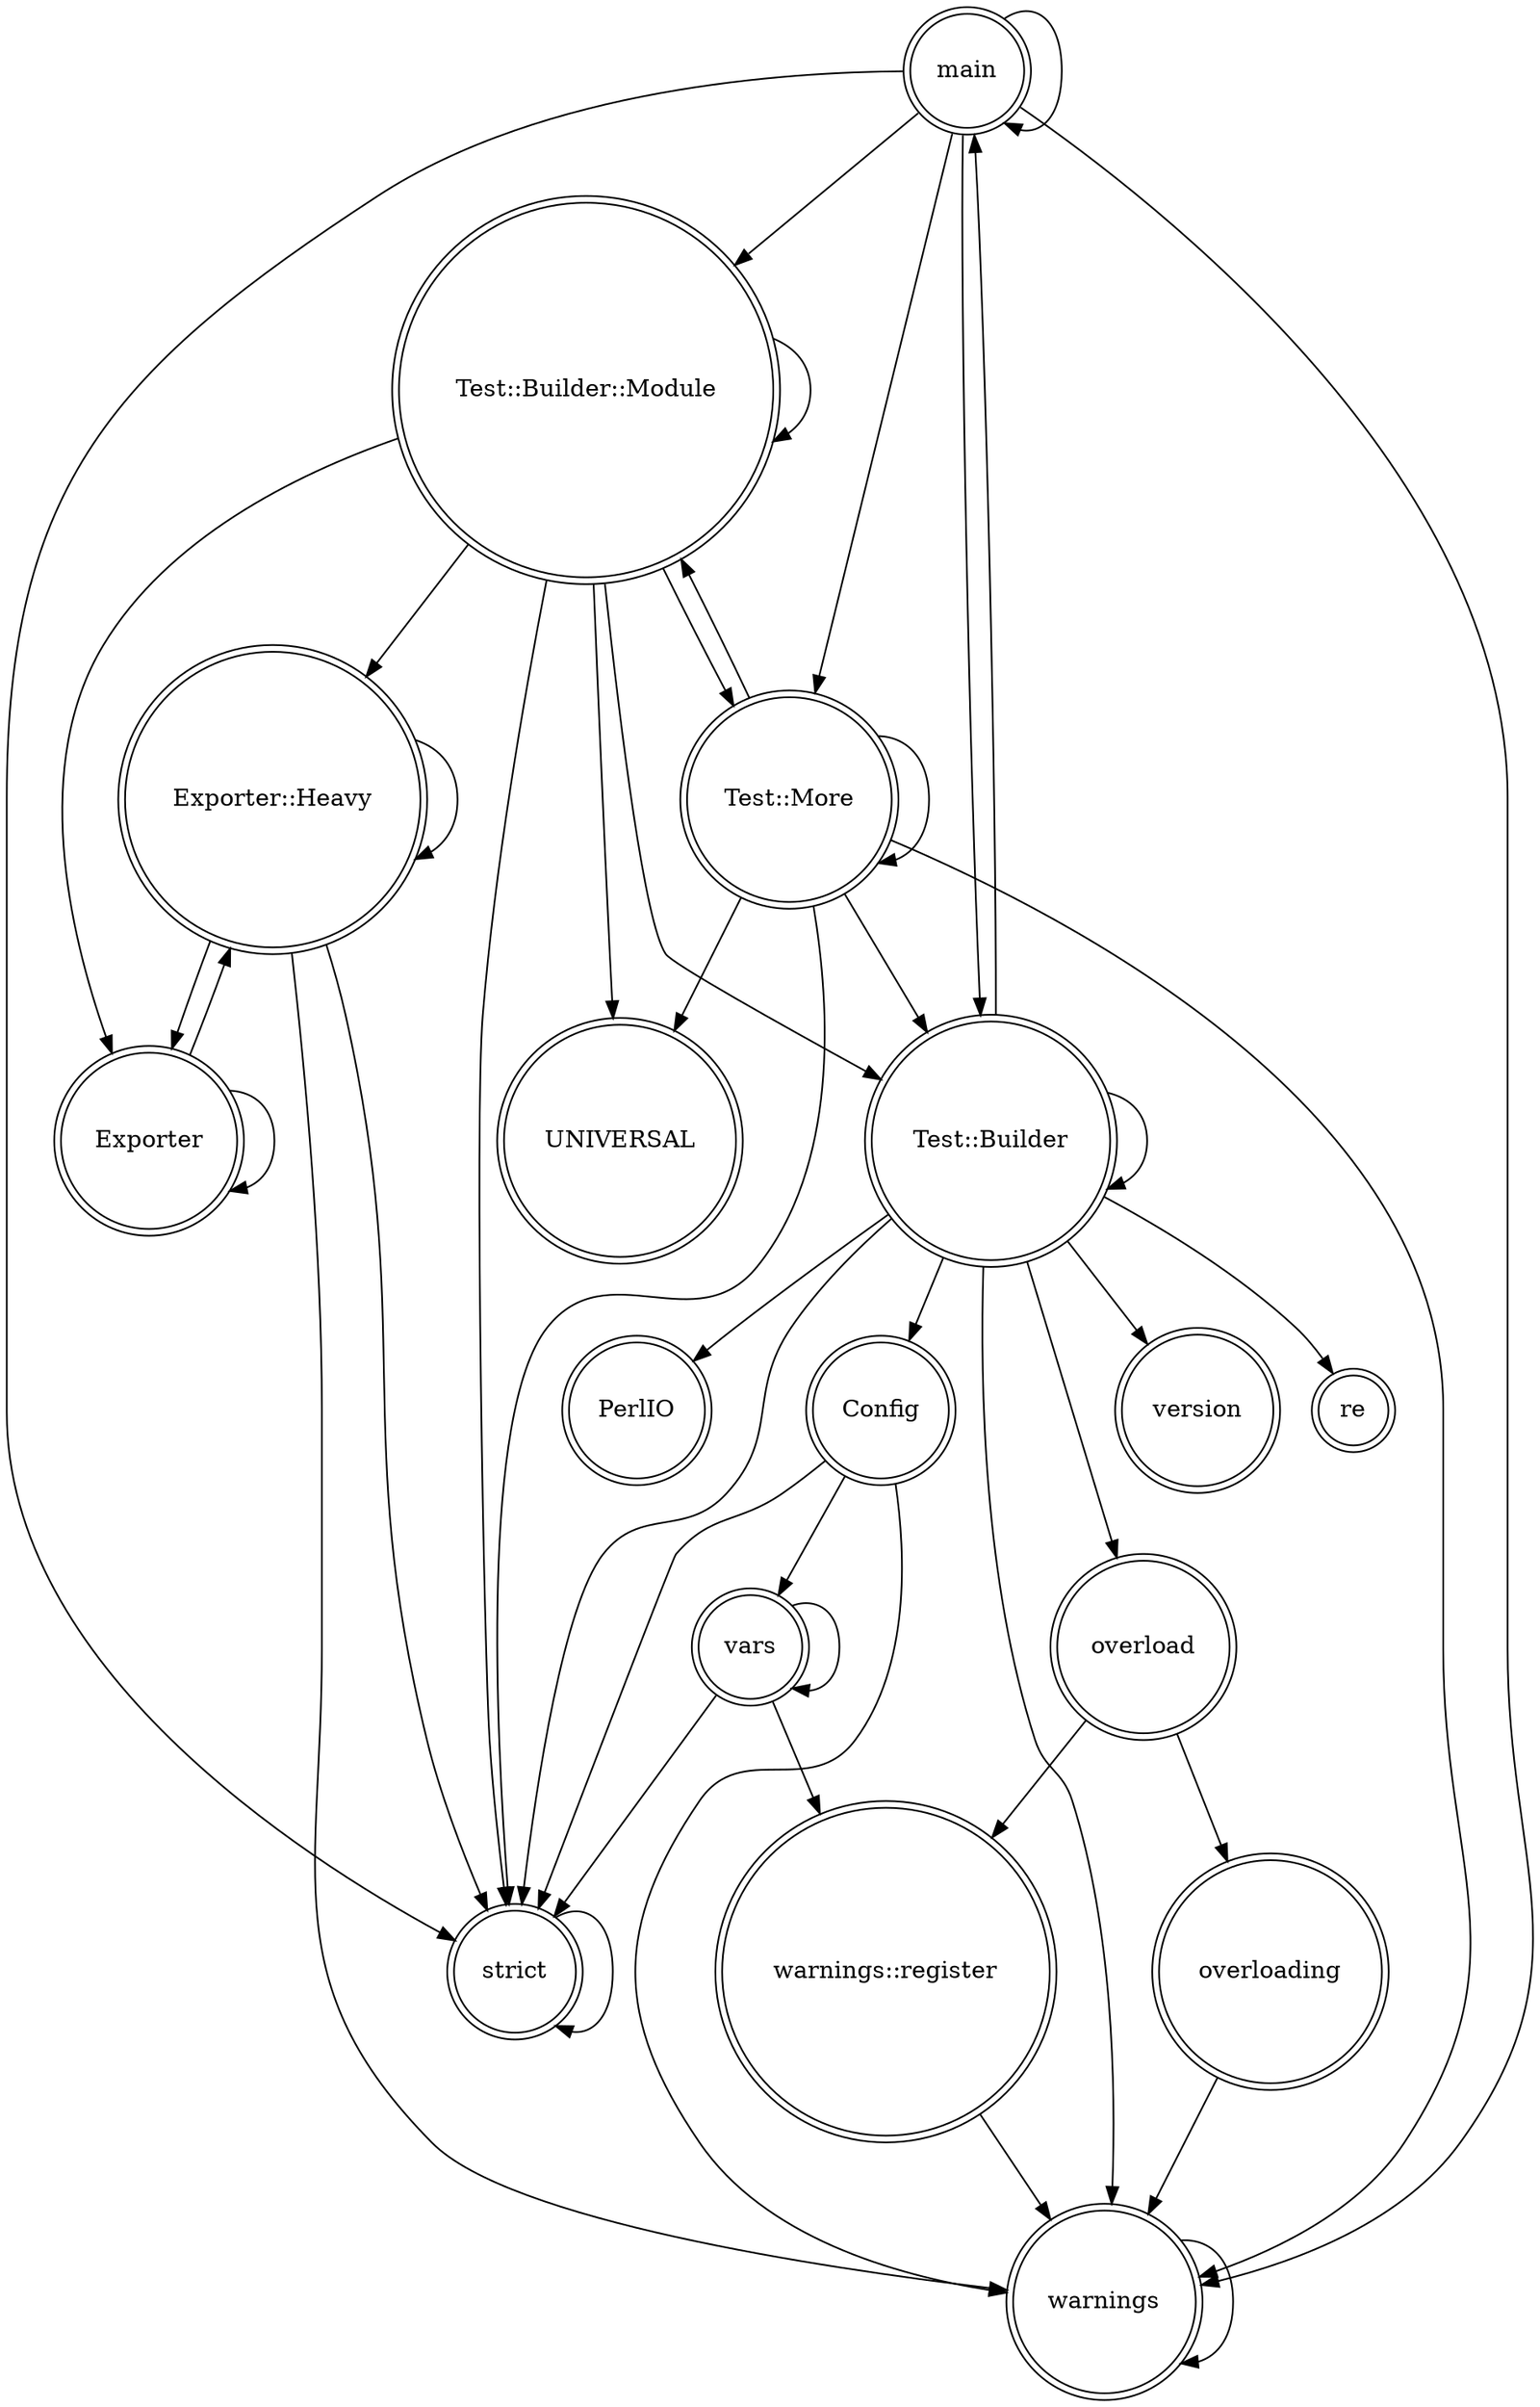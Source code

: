 digraph {
graph [overlap=false]
node [shape=doublecircle];
"main" -> "strict";
"Test::Builder::Module" -> "UNIVERSAL";
"Config" -> "strict";
"overloading" -> "warnings";
"Exporter::Heavy" -> "strict";
"Exporter" -> "Exporter::Heavy";
"Test::Builder" -> "strict";
"Test::More" -> "UNIVERSAL";
"Exporter" -> "Exporter";
"main" -> "Test::More";
"Test::More" -> "Test::Builder";
"Config" -> "warnings";
"overload" -> "overloading";
"Test::Builder::Module" -> "Exporter";
"vars" -> "vars";
"Test::Builder::Module" -> "Exporter::Heavy";
"Exporter::Heavy" -> "Exporter::Heavy";
"main" -> "warnings";
"Test::Builder" -> "version";
"Test::More" -> "strict";
"overload" -> "warnings::register";
"warnings::register" -> "warnings";
"Test::Builder::Module" -> "strict";
"vars" -> "warnings::register";
"Test::More" -> "warnings";
"Test::Builder" -> "warnings";
"Config" -> "vars";
"Test::Builder" -> "overload";
"main" -> "Test::Builder::Module";
"Test::Builder::Module" -> "Test::Builder";
"Test::Builder" -> "Test::Builder";
"main" -> "Test::Builder";
"Test::More" -> "Test::Builder::Module";
"Test::Builder" -> "re";
"Exporter::Heavy" -> "Exporter";
"Test::Builder" -> "Config";
"Test::Builder::Module" -> "Test::More";
"vars" -> "strict";
"Test::More" -> "Test::More";
"strict" -> "strict";
"Test::Builder::Module" -> "Test::Builder::Module";
"Test::Builder" -> "PerlIO";
"Test::Builder" -> "main";
"Exporter::Heavy" -> "warnings";
"warnings" -> "warnings";
"main" -> "main";
}
